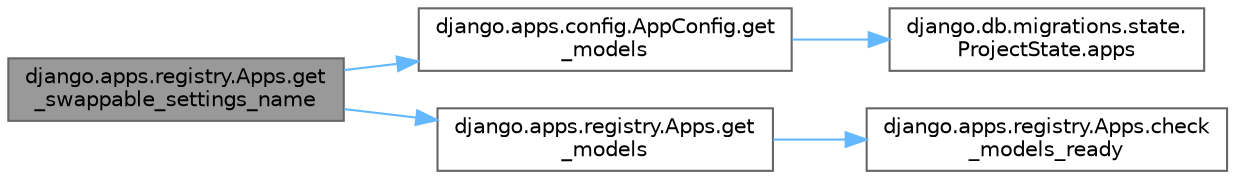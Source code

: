 digraph "django.apps.registry.Apps.get_swappable_settings_name"
{
 // LATEX_PDF_SIZE
  bgcolor="transparent";
  edge [fontname=Helvetica,fontsize=10,labelfontname=Helvetica,labelfontsize=10];
  node [fontname=Helvetica,fontsize=10,shape=box,height=0.2,width=0.4];
  rankdir="LR";
  Node1 [id="Node000001",label="django.apps.registry.Apps.get\l_swappable_settings_name",height=0.2,width=0.4,color="gray40", fillcolor="grey60", style="filled", fontcolor="black",tooltip=" "];
  Node1 -> Node2 [id="edge1_Node000001_Node000002",color="steelblue1",style="solid",tooltip=" "];
  Node2 [id="Node000002",label="django.apps.config.AppConfig.get\l_models",height=0.2,width=0.4,color="grey40", fillcolor="white", style="filled",URL="$classdjango_1_1apps_1_1config_1_1_app_config.html#a188c27f9eea1735cd48bf560897a37ca",tooltip=" "];
  Node2 -> Node3 [id="edge2_Node000002_Node000003",color="steelblue1",style="solid",tooltip=" "];
  Node3 [id="Node000003",label="django.db.migrations.state.\lProjectState.apps",height=0.2,width=0.4,color="grey40", fillcolor="white", style="filled",URL="$classdjango_1_1db_1_1migrations_1_1state_1_1_project_state.html#a512f631936ae6b299fa822af8d84eb62",tooltip=" "];
  Node1 -> Node4 [id="edge3_Node000001_Node000004",color="steelblue1",style="solid",tooltip=" "];
  Node4 [id="Node000004",label="django.apps.registry.Apps.get\l_models",height=0.2,width=0.4,color="grey40", fillcolor="white", style="filled",URL="$classdjango_1_1apps_1_1registry_1_1_apps.html#acb337cd0ebaa2969113f6b1d8eea2c2e",tooltip=" "];
  Node4 -> Node5 [id="edge4_Node000004_Node000005",color="steelblue1",style="solid",tooltip=" "];
  Node5 [id="Node000005",label="django.apps.registry.Apps.check\l_models_ready",height=0.2,width=0.4,color="grey40", fillcolor="white", style="filled",URL="$classdjango_1_1apps_1_1registry_1_1_apps.html#a9f2d404bc65718338f4d9403c5320bee",tooltip=" "];
}

